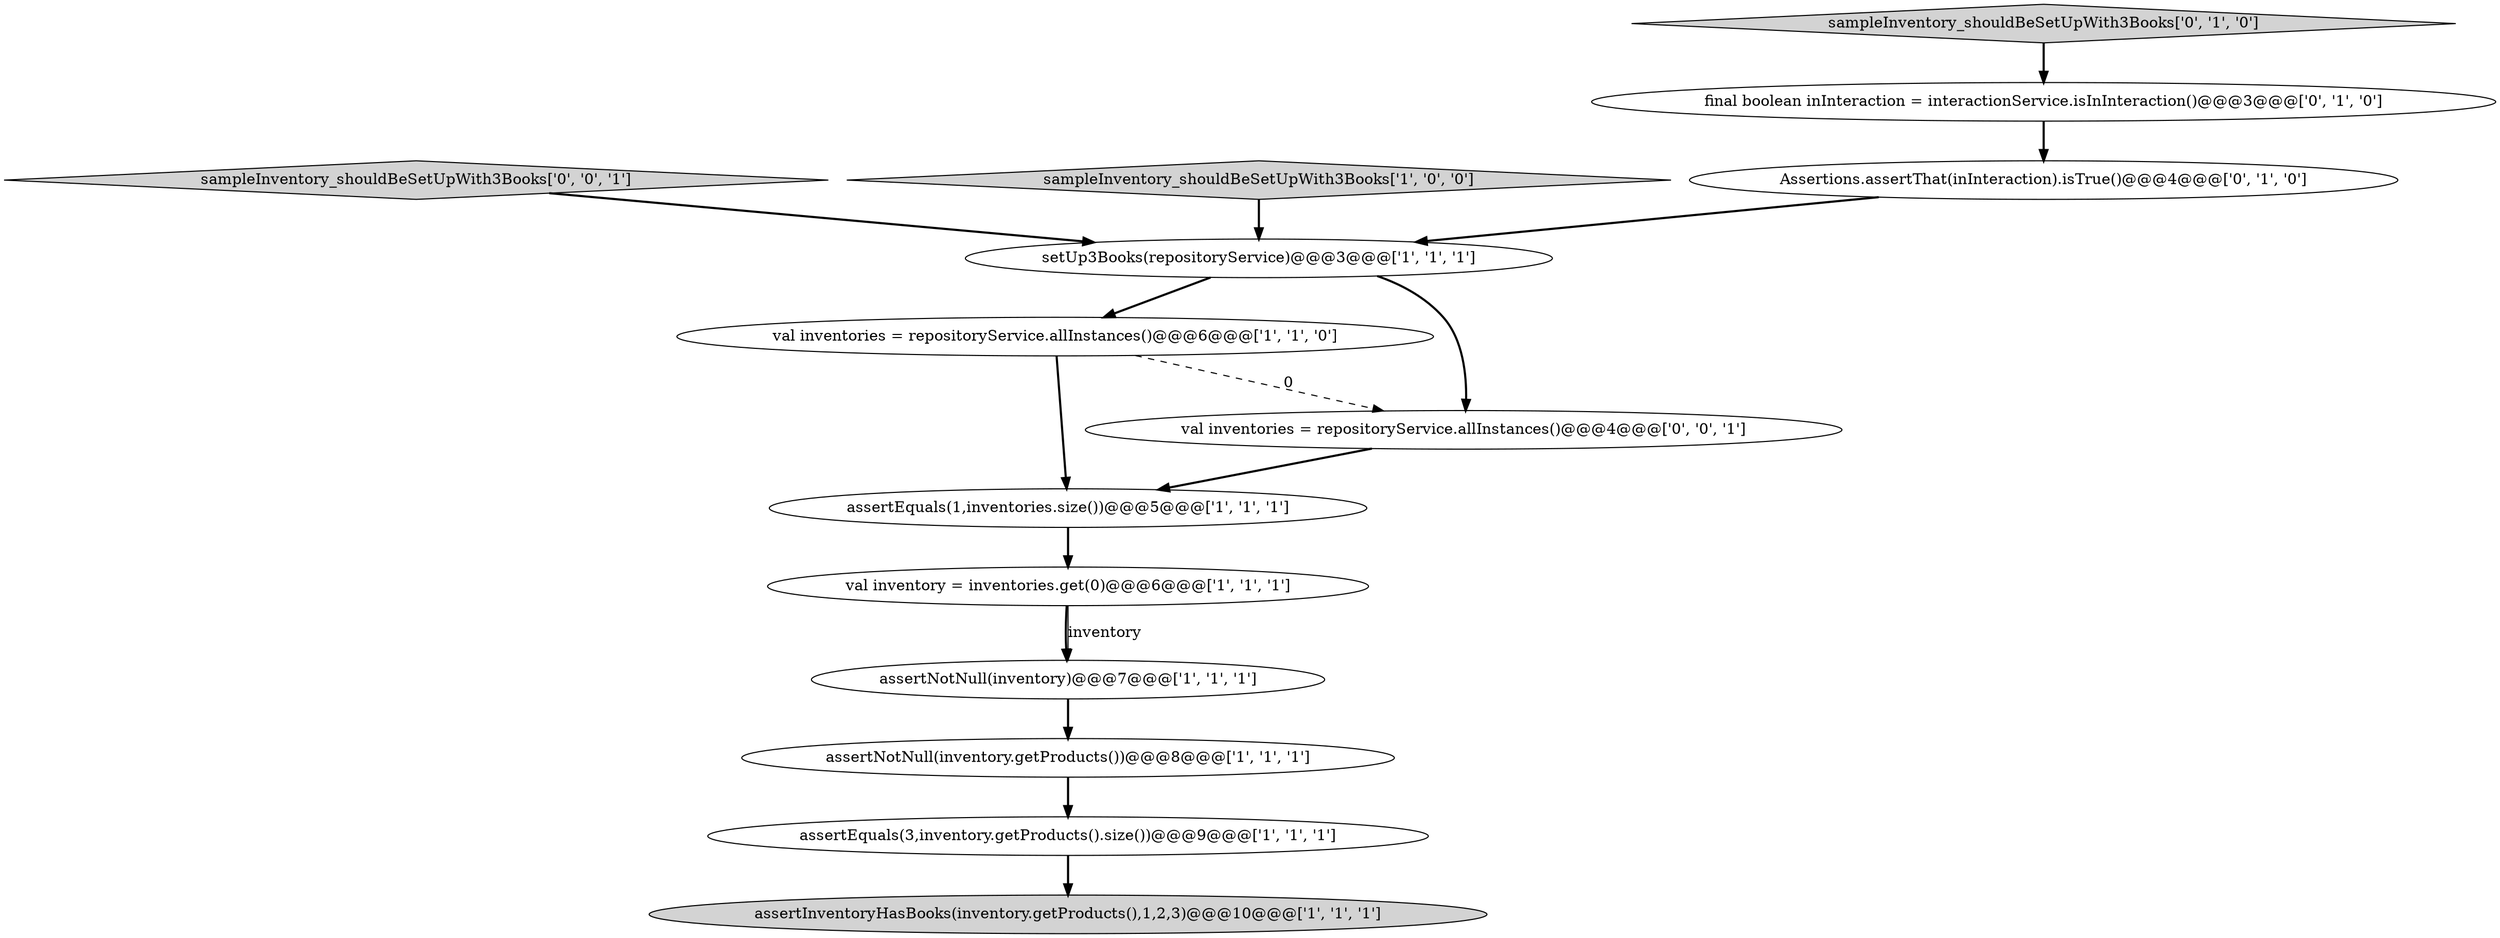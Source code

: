 digraph {
9 [style = filled, label = "Assertions.assertThat(inInteraction).isTrue()@@@4@@@['0', '1', '0']", fillcolor = white, shape = ellipse image = "AAA1AAABBB2BBB"];
11 [style = filled, label = "final boolean inInteraction = interactionService.isInInteraction()@@@3@@@['0', '1', '0']", fillcolor = white, shape = ellipse image = "AAA1AAABBB2BBB"];
1 [style = filled, label = "assertNotNull(inventory.getProducts())@@@8@@@['1', '1', '1']", fillcolor = white, shape = ellipse image = "AAA0AAABBB1BBB"];
4 [style = filled, label = "val inventories = repositoryService.allInstances()@@@6@@@['1', '1', '0']", fillcolor = white, shape = ellipse image = "AAA0AAABBB1BBB"];
5 [style = filled, label = "assertEquals(1,inventories.size())@@@5@@@['1', '1', '1']", fillcolor = white, shape = ellipse image = "AAA0AAABBB1BBB"];
13 [style = filled, label = "sampleInventory_shouldBeSetUpWith3Books['0', '0', '1']", fillcolor = lightgray, shape = diamond image = "AAA0AAABBB3BBB"];
7 [style = filled, label = "sampleInventory_shouldBeSetUpWith3Books['1', '0', '0']", fillcolor = lightgray, shape = diamond image = "AAA0AAABBB1BBB"];
0 [style = filled, label = "assertNotNull(inventory)@@@7@@@['1', '1', '1']", fillcolor = white, shape = ellipse image = "AAA0AAABBB1BBB"];
8 [style = filled, label = "assertEquals(3,inventory.getProducts().size())@@@9@@@['1', '1', '1']", fillcolor = white, shape = ellipse image = "AAA0AAABBB1BBB"];
12 [style = filled, label = "val inventories = repositoryService.allInstances()@@@4@@@['0', '0', '1']", fillcolor = white, shape = ellipse image = "AAA0AAABBB3BBB"];
2 [style = filled, label = "val inventory = inventories.get(0)@@@6@@@['1', '1', '1']", fillcolor = white, shape = ellipse image = "AAA0AAABBB1BBB"];
6 [style = filled, label = "setUp3Books(repositoryService)@@@3@@@['1', '1', '1']", fillcolor = white, shape = ellipse image = "AAA0AAABBB1BBB"];
3 [style = filled, label = "assertInventoryHasBooks(inventory.getProducts(),1,2,3)@@@10@@@['1', '1', '1']", fillcolor = lightgray, shape = ellipse image = "AAA0AAABBB1BBB"];
10 [style = filled, label = "sampleInventory_shouldBeSetUpWith3Books['0', '1', '0']", fillcolor = lightgray, shape = diamond image = "AAA0AAABBB2BBB"];
5->2 [style = bold, label=""];
4->5 [style = bold, label=""];
1->8 [style = bold, label=""];
13->6 [style = bold, label=""];
2->0 [style = bold, label=""];
7->6 [style = bold, label=""];
12->5 [style = bold, label=""];
11->9 [style = bold, label=""];
10->11 [style = bold, label=""];
4->12 [style = dashed, label="0"];
6->4 [style = bold, label=""];
0->1 [style = bold, label=""];
8->3 [style = bold, label=""];
6->12 [style = bold, label=""];
9->6 [style = bold, label=""];
2->0 [style = solid, label="inventory"];
}
